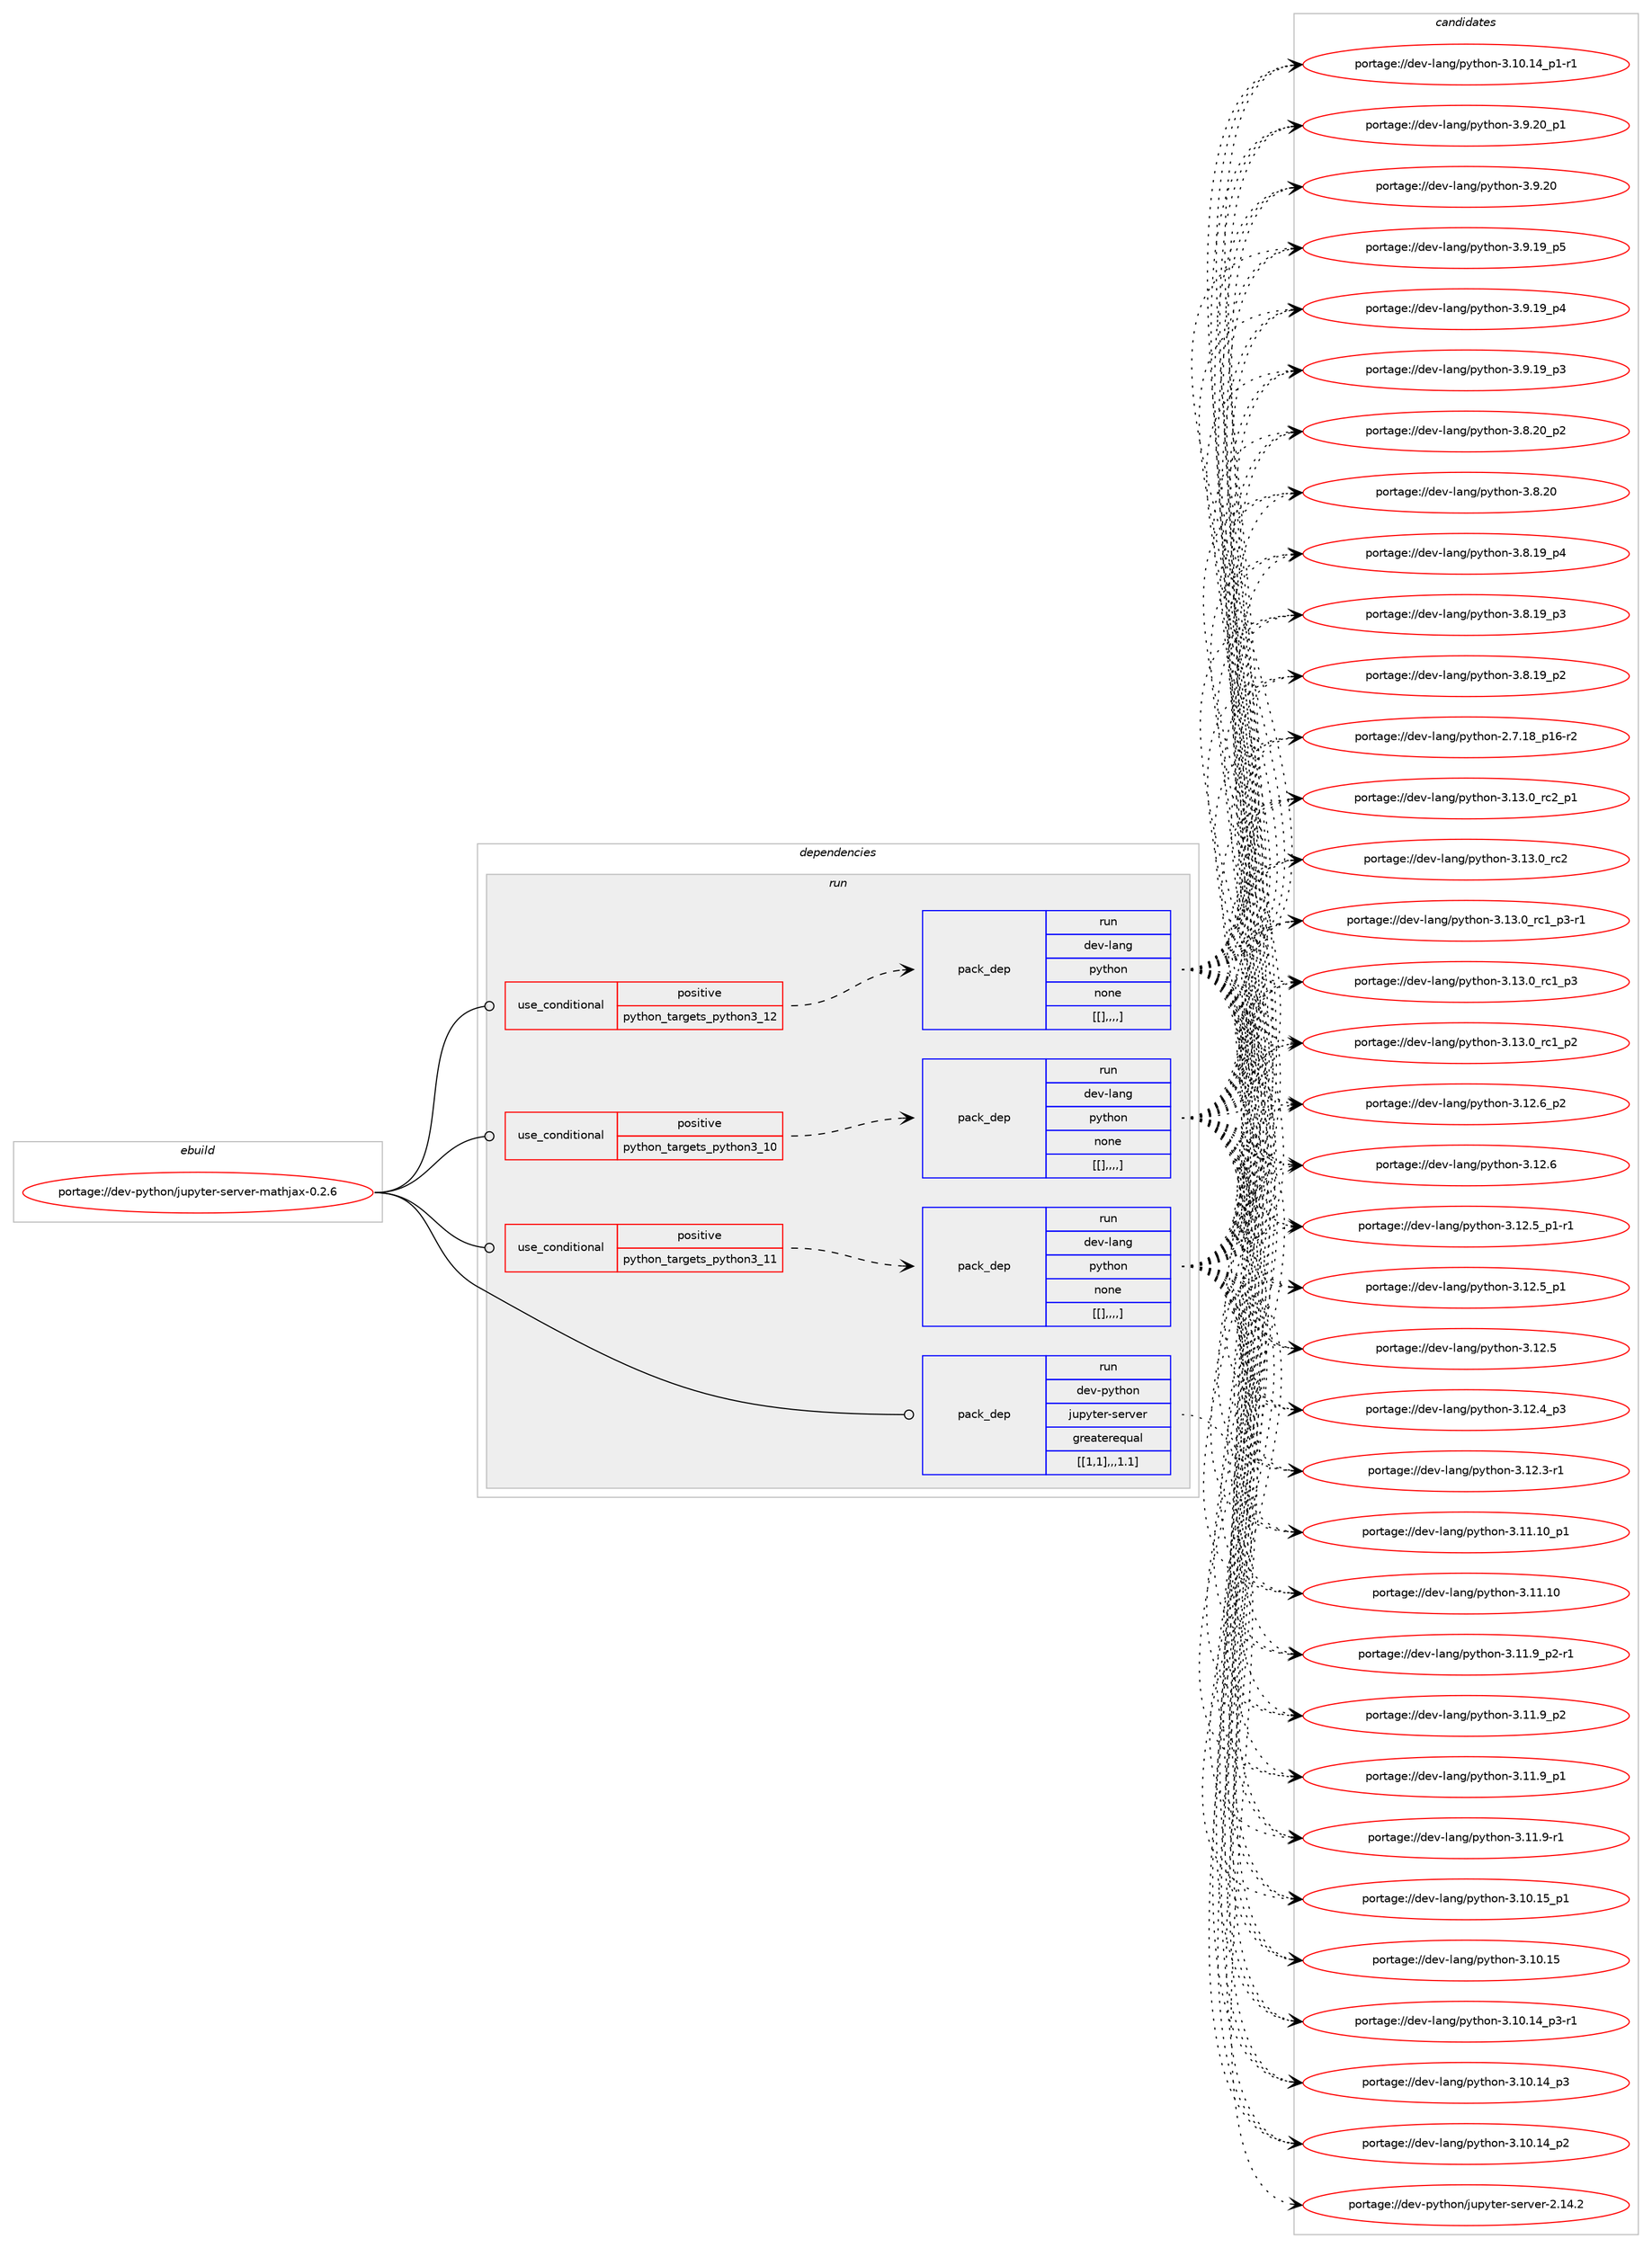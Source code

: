 digraph prolog {

# *************
# Graph options
# *************

newrank=true;
concentrate=true;
compound=true;
graph [rankdir=LR,fontname=Helvetica,fontsize=10,ranksep=1.5];#, ranksep=2.5, nodesep=0.2];
edge  [arrowhead=vee];
node  [fontname=Helvetica,fontsize=10];

# **********
# The ebuild
# **********

subgraph cluster_leftcol {
color=gray;
label=<<i>ebuild</i>>;
id [label="portage://dev-python/jupyter-server-mathjax-0.2.6", color=red, width=4, href="../dev-python/jupyter-server-mathjax-0.2.6.svg"];
}

# ****************
# The dependencies
# ****************

subgraph cluster_midcol {
color=gray;
label=<<i>dependencies</i>>;
subgraph cluster_compile {
fillcolor="#eeeeee";
style=filled;
label=<<i>compile</i>>;
}
subgraph cluster_compileandrun {
fillcolor="#eeeeee";
style=filled;
label=<<i>compile and run</i>>;
}
subgraph cluster_run {
fillcolor="#eeeeee";
style=filled;
label=<<i>run</i>>;
subgraph cond35201 {
dependency151190 [label=<<TABLE BORDER="0" CELLBORDER="1" CELLSPACING="0" CELLPADDING="4"><TR><TD ROWSPAN="3" CELLPADDING="10">use_conditional</TD></TR><TR><TD>positive</TD></TR><TR><TD>python_targets_python3_10</TD></TR></TABLE>>, shape=none, color=red];
subgraph pack114775 {
dependency151191 [label=<<TABLE BORDER="0" CELLBORDER="1" CELLSPACING="0" CELLPADDING="4" WIDTH="220"><TR><TD ROWSPAN="6" CELLPADDING="30">pack_dep</TD></TR><TR><TD WIDTH="110">run</TD></TR><TR><TD>dev-lang</TD></TR><TR><TD>python</TD></TR><TR><TD>none</TD></TR><TR><TD>[[],,,,]</TD></TR></TABLE>>, shape=none, color=blue];
}
dependency151190:e -> dependency151191:w [weight=20,style="dashed",arrowhead="vee"];
}
id:e -> dependency151190:w [weight=20,style="solid",arrowhead="odot"];
subgraph cond35202 {
dependency151192 [label=<<TABLE BORDER="0" CELLBORDER="1" CELLSPACING="0" CELLPADDING="4"><TR><TD ROWSPAN="3" CELLPADDING="10">use_conditional</TD></TR><TR><TD>positive</TD></TR><TR><TD>python_targets_python3_11</TD></TR></TABLE>>, shape=none, color=red];
subgraph pack114776 {
dependency151193 [label=<<TABLE BORDER="0" CELLBORDER="1" CELLSPACING="0" CELLPADDING="4" WIDTH="220"><TR><TD ROWSPAN="6" CELLPADDING="30">pack_dep</TD></TR><TR><TD WIDTH="110">run</TD></TR><TR><TD>dev-lang</TD></TR><TR><TD>python</TD></TR><TR><TD>none</TD></TR><TR><TD>[[],,,,]</TD></TR></TABLE>>, shape=none, color=blue];
}
dependency151192:e -> dependency151193:w [weight=20,style="dashed",arrowhead="vee"];
}
id:e -> dependency151192:w [weight=20,style="solid",arrowhead="odot"];
subgraph cond35203 {
dependency151194 [label=<<TABLE BORDER="0" CELLBORDER="1" CELLSPACING="0" CELLPADDING="4"><TR><TD ROWSPAN="3" CELLPADDING="10">use_conditional</TD></TR><TR><TD>positive</TD></TR><TR><TD>python_targets_python3_12</TD></TR></TABLE>>, shape=none, color=red];
subgraph pack114777 {
dependency151195 [label=<<TABLE BORDER="0" CELLBORDER="1" CELLSPACING="0" CELLPADDING="4" WIDTH="220"><TR><TD ROWSPAN="6" CELLPADDING="30">pack_dep</TD></TR><TR><TD WIDTH="110">run</TD></TR><TR><TD>dev-lang</TD></TR><TR><TD>python</TD></TR><TR><TD>none</TD></TR><TR><TD>[[],,,,]</TD></TR></TABLE>>, shape=none, color=blue];
}
dependency151194:e -> dependency151195:w [weight=20,style="dashed",arrowhead="vee"];
}
id:e -> dependency151194:w [weight=20,style="solid",arrowhead="odot"];
subgraph pack114778 {
dependency151196 [label=<<TABLE BORDER="0" CELLBORDER="1" CELLSPACING="0" CELLPADDING="4" WIDTH="220"><TR><TD ROWSPAN="6" CELLPADDING="30">pack_dep</TD></TR><TR><TD WIDTH="110">run</TD></TR><TR><TD>dev-python</TD></TR><TR><TD>jupyter-server</TD></TR><TR><TD>greaterequal</TD></TR><TR><TD>[[1,1],,,1.1]</TD></TR></TABLE>>, shape=none, color=blue];
}
id:e -> dependency151196:w [weight=20,style="solid",arrowhead="odot"];
}
}

# **************
# The candidates
# **************

subgraph cluster_choices {
rank=same;
color=gray;
label=<<i>candidates</i>>;

subgraph choice114775 {
color=black;
nodesep=1;
choice100101118451089711010347112121116104111110455146495146489511499509511249 [label="portage://dev-lang/python-3.13.0_rc2_p1", color=red, width=4,href="../dev-lang/python-3.13.0_rc2_p1.svg"];
choice10010111845108971101034711212111610411111045514649514648951149950 [label="portage://dev-lang/python-3.13.0_rc2", color=red, width=4,href="../dev-lang/python-3.13.0_rc2.svg"];
choice1001011184510897110103471121211161041111104551464951464895114994995112514511449 [label="portage://dev-lang/python-3.13.0_rc1_p3-r1", color=red, width=4,href="../dev-lang/python-3.13.0_rc1_p3-r1.svg"];
choice100101118451089711010347112121116104111110455146495146489511499499511251 [label="portage://dev-lang/python-3.13.0_rc1_p3", color=red, width=4,href="../dev-lang/python-3.13.0_rc1_p3.svg"];
choice100101118451089711010347112121116104111110455146495146489511499499511250 [label="portage://dev-lang/python-3.13.0_rc1_p2", color=red, width=4,href="../dev-lang/python-3.13.0_rc1_p2.svg"];
choice100101118451089711010347112121116104111110455146495046549511250 [label="portage://dev-lang/python-3.12.6_p2", color=red, width=4,href="../dev-lang/python-3.12.6_p2.svg"];
choice10010111845108971101034711212111610411111045514649504654 [label="portage://dev-lang/python-3.12.6", color=red, width=4,href="../dev-lang/python-3.12.6.svg"];
choice1001011184510897110103471121211161041111104551464950465395112494511449 [label="portage://dev-lang/python-3.12.5_p1-r1", color=red, width=4,href="../dev-lang/python-3.12.5_p1-r1.svg"];
choice100101118451089711010347112121116104111110455146495046539511249 [label="portage://dev-lang/python-3.12.5_p1", color=red, width=4,href="../dev-lang/python-3.12.5_p1.svg"];
choice10010111845108971101034711212111610411111045514649504653 [label="portage://dev-lang/python-3.12.5", color=red, width=4,href="../dev-lang/python-3.12.5.svg"];
choice100101118451089711010347112121116104111110455146495046529511251 [label="portage://dev-lang/python-3.12.4_p3", color=red, width=4,href="../dev-lang/python-3.12.4_p3.svg"];
choice100101118451089711010347112121116104111110455146495046514511449 [label="portage://dev-lang/python-3.12.3-r1", color=red, width=4,href="../dev-lang/python-3.12.3-r1.svg"];
choice10010111845108971101034711212111610411111045514649494649489511249 [label="portage://dev-lang/python-3.11.10_p1", color=red, width=4,href="../dev-lang/python-3.11.10_p1.svg"];
choice1001011184510897110103471121211161041111104551464949464948 [label="portage://dev-lang/python-3.11.10", color=red, width=4,href="../dev-lang/python-3.11.10.svg"];
choice1001011184510897110103471121211161041111104551464949465795112504511449 [label="portage://dev-lang/python-3.11.9_p2-r1", color=red, width=4,href="../dev-lang/python-3.11.9_p2-r1.svg"];
choice100101118451089711010347112121116104111110455146494946579511250 [label="portage://dev-lang/python-3.11.9_p2", color=red, width=4,href="../dev-lang/python-3.11.9_p2.svg"];
choice100101118451089711010347112121116104111110455146494946579511249 [label="portage://dev-lang/python-3.11.9_p1", color=red, width=4,href="../dev-lang/python-3.11.9_p1.svg"];
choice100101118451089711010347112121116104111110455146494946574511449 [label="portage://dev-lang/python-3.11.9-r1", color=red, width=4,href="../dev-lang/python-3.11.9-r1.svg"];
choice10010111845108971101034711212111610411111045514649484649539511249 [label="portage://dev-lang/python-3.10.15_p1", color=red, width=4,href="../dev-lang/python-3.10.15_p1.svg"];
choice1001011184510897110103471121211161041111104551464948464953 [label="portage://dev-lang/python-3.10.15", color=red, width=4,href="../dev-lang/python-3.10.15.svg"];
choice100101118451089711010347112121116104111110455146494846495295112514511449 [label="portage://dev-lang/python-3.10.14_p3-r1", color=red, width=4,href="../dev-lang/python-3.10.14_p3-r1.svg"];
choice10010111845108971101034711212111610411111045514649484649529511251 [label="portage://dev-lang/python-3.10.14_p3", color=red, width=4,href="../dev-lang/python-3.10.14_p3.svg"];
choice10010111845108971101034711212111610411111045514649484649529511250 [label="portage://dev-lang/python-3.10.14_p2", color=red, width=4,href="../dev-lang/python-3.10.14_p2.svg"];
choice100101118451089711010347112121116104111110455146494846495295112494511449 [label="portage://dev-lang/python-3.10.14_p1-r1", color=red, width=4,href="../dev-lang/python-3.10.14_p1-r1.svg"];
choice100101118451089711010347112121116104111110455146574650489511249 [label="portage://dev-lang/python-3.9.20_p1", color=red, width=4,href="../dev-lang/python-3.9.20_p1.svg"];
choice10010111845108971101034711212111610411111045514657465048 [label="portage://dev-lang/python-3.9.20", color=red, width=4,href="../dev-lang/python-3.9.20.svg"];
choice100101118451089711010347112121116104111110455146574649579511253 [label="portage://dev-lang/python-3.9.19_p5", color=red, width=4,href="../dev-lang/python-3.9.19_p5.svg"];
choice100101118451089711010347112121116104111110455146574649579511252 [label="portage://dev-lang/python-3.9.19_p4", color=red, width=4,href="../dev-lang/python-3.9.19_p4.svg"];
choice100101118451089711010347112121116104111110455146574649579511251 [label="portage://dev-lang/python-3.9.19_p3", color=red, width=4,href="../dev-lang/python-3.9.19_p3.svg"];
choice100101118451089711010347112121116104111110455146564650489511250 [label="portage://dev-lang/python-3.8.20_p2", color=red, width=4,href="../dev-lang/python-3.8.20_p2.svg"];
choice10010111845108971101034711212111610411111045514656465048 [label="portage://dev-lang/python-3.8.20", color=red, width=4,href="../dev-lang/python-3.8.20.svg"];
choice100101118451089711010347112121116104111110455146564649579511252 [label="portage://dev-lang/python-3.8.19_p4", color=red, width=4,href="../dev-lang/python-3.8.19_p4.svg"];
choice100101118451089711010347112121116104111110455146564649579511251 [label="portage://dev-lang/python-3.8.19_p3", color=red, width=4,href="../dev-lang/python-3.8.19_p3.svg"];
choice100101118451089711010347112121116104111110455146564649579511250 [label="portage://dev-lang/python-3.8.19_p2", color=red, width=4,href="../dev-lang/python-3.8.19_p2.svg"];
choice100101118451089711010347112121116104111110455046554649569511249544511450 [label="portage://dev-lang/python-2.7.18_p16-r2", color=red, width=4,href="../dev-lang/python-2.7.18_p16-r2.svg"];
dependency151191:e -> choice100101118451089711010347112121116104111110455146495146489511499509511249:w [style=dotted,weight="100"];
dependency151191:e -> choice10010111845108971101034711212111610411111045514649514648951149950:w [style=dotted,weight="100"];
dependency151191:e -> choice1001011184510897110103471121211161041111104551464951464895114994995112514511449:w [style=dotted,weight="100"];
dependency151191:e -> choice100101118451089711010347112121116104111110455146495146489511499499511251:w [style=dotted,weight="100"];
dependency151191:e -> choice100101118451089711010347112121116104111110455146495146489511499499511250:w [style=dotted,weight="100"];
dependency151191:e -> choice100101118451089711010347112121116104111110455146495046549511250:w [style=dotted,weight="100"];
dependency151191:e -> choice10010111845108971101034711212111610411111045514649504654:w [style=dotted,weight="100"];
dependency151191:e -> choice1001011184510897110103471121211161041111104551464950465395112494511449:w [style=dotted,weight="100"];
dependency151191:e -> choice100101118451089711010347112121116104111110455146495046539511249:w [style=dotted,weight="100"];
dependency151191:e -> choice10010111845108971101034711212111610411111045514649504653:w [style=dotted,weight="100"];
dependency151191:e -> choice100101118451089711010347112121116104111110455146495046529511251:w [style=dotted,weight="100"];
dependency151191:e -> choice100101118451089711010347112121116104111110455146495046514511449:w [style=dotted,weight="100"];
dependency151191:e -> choice10010111845108971101034711212111610411111045514649494649489511249:w [style=dotted,weight="100"];
dependency151191:e -> choice1001011184510897110103471121211161041111104551464949464948:w [style=dotted,weight="100"];
dependency151191:e -> choice1001011184510897110103471121211161041111104551464949465795112504511449:w [style=dotted,weight="100"];
dependency151191:e -> choice100101118451089711010347112121116104111110455146494946579511250:w [style=dotted,weight="100"];
dependency151191:e -> choice100101118451089711010347112121116104111110455146494946579511249:w [style=dotted,weight="100"];
dependency151191:e -> choice100101118451089711010347112121116104111110455146494946574511449:w [style=dotted,weight="100"];
dependency151191:e -> choice10010111845108971101034711212111610411111045514649484649539511249:w [style=dotted,weight="100"];
dependency151191:e -> choice1001011184510897110103471121211161041111104551464948464953:w [style=dotted,weight="100"];
dependency151191:e -> choice100101118451089711010347112121116104111110455146494846495295112514511449:w [style=dotted,weight="100"];
dependency151191:e -> choice10010111845108971101034711212111610411111045514649484649529511251:w [style=dotted,weight="100"];
dependency151191:e -> choice10010111845108971101034711212111610411111045514649484649529511250:w [style=dotted,weight="100"];
dependency151191:e -> choice100101118451089711010347112121116104111110455146494846495295112494511449:w [style=dotted,weight="100"];
dependency151191:e -> choice100101118451089711010347112121116104111110455146574650489511249:w [style=dotted,weight="100"];
dependency151191:e -> choice10010111845108971101034711212111610411111045514657465048:w [style=dotted,weight="100"];
dependency151191:e -> choice100101118451089711010347112121116104111110455146574649579511253:w [style=dotted,weight="100"];
dependency151191:e -> choice100101118451089711010347112121116104111110455146574649579511252:w [style=dotted,weight="100"];
dependency151191:e -> choice100101118451089711010347112121116104111110455146574649579511251:w [style=dotted,weight="100"];
dependency151191:e -> choice100101118451089711010347112121116104111110455146564650489511250:w [style=dotted,weight="100"];
dependency151191:e -> choice10010111845108971101034711212111610411111045514656465048:w [style=dotted,weight="100"];
dependency151191:e -> choice100101118451089711010347112121116104111110455146564649579511252:w [style=dotted,weight="100"];
dependency151191:e -> choice100101118451089711010347112121116104111110455146564649579511251:w [style=dotted,weight="100"];
dependency151191:e -> choice100101118451089711010347112121116104111110455146564649579511250:w [style=dotted,weight="100"];
dependency151191:e -> choice100101118451089711010347112121116104111110455046554649569511249544511450:w [style=dotted,weight="100"];
}
subgraph choice114776 {
color=black;
nodesep=1;
choice100101118451089711010347112121116104111110455146495146489511499509511249 [label="portage://dev-lang/python-3.13.0_rc2_p1", color=red, width=4,href="../dev-lang/python-3.13.0_rc2_p1.svg"];
choice10010111845108971101034711212111610411111045514649514648951149950 [label="portage://dev-lang/python-3.13.0_rc2", color=red, width=4,href="../dev-lang/python-3.13.0_rc2.svg"];
choice1001011184510897110103471121211161041111104551464951464895114994995112514511449 [label="portage://dev-lang/python-3.13.0_rc1_p3-r1", color=red, width=4,href="../dev-lang/python-3.13.0_rc1_p3-r1.svg"];
choice100101118451089711010347112121116104111110455146495146489511499499511251 [label="portage://dev-lang/python-3.13.0_rc1_p3", color=red, width=4,href="../dev-lang/python-3.13.0_rc1_p3.svg"];
choice100101118451089711010347112121116104111110455146495146489511499499511250 [label="portage://dev-lang/python-3.13.0_rc1_p2", color=red, width=4,href="../dev-lang/python-3.13.0_rc1_p2.svg"];
choice100101118451089711010347112121116104111110455146495046549511250 [label="portage://dev-lang/python-3.12.6_p2", color=red, width=4,href="../dev-lang/python-3.12.6_p2.svg"];
choice10010111845108971101034711212111610411111045514649504654 [label="portage://dev-lang/python-3.12.6", color=red, width=4,href="../dev-lang/python-3.12.6.svg"];
choice1001011184510897110103471121211161041111104551464950465395112494511449 [label="portage://dev-lang/python-3.12.5_p1-r1", color=red, width=4,href="../dev-lang/python-3.12.5_p1-r1.svg"];
choice100101118451089711010347112121116104111110455146495046539511249 [label="portage://dev-lang/python-3.12.5_p1", color=red, width=4,href="../dev-lang/python-3.12.5_p1.svg"];
choice10010111845108971101034711212111610411111045514649504653 [label="portage://dev-lang/python-3.12.5", color=red, width=4,href="../dev-lang/python-3.12.5.svg"];
choice100101118451089711010347112121116104111110455146495046529511251 [label="portage://dev-lang/python-3.12.4_p3", color=red, width=4,href="../dev-lang/python-3.12.4_p3.svg"];
choice100101118451089711010347112121116104111110455146495046514511449 [label="portage://dev-lang/python-3.12.3-r1", color=red, width=4,href="../dev-lang/python-3.12.3-r1.svg"];
choice10010111845108971101034711212111610411111045514649494649489511249 [label="portage://dev-lang/python-3.11.10_p1", color=red, width=4,href="../dev-lang/python-3.11.10_p1.svg"];
choice1001011184510897110103471121211161041111104551464949464948 [label="portage://dev-lang/python-3.11.10", color=red, width=4,href="../dev-lang/python-3.11.10.svg"];
choice1001011184510897110103471121211161041111104551464949465795112504511449 [label="portage://dev-lang/python-3.11.9_p2-r1", color=red, width=4,href="../dev-lang/python-3.11.9_p2-r1.svg"];
choice100101118451089711010347112121116104111110455146494946579511250 [label="portage://dev-lang/python-3.11.9_p2", color=red, width=4,href="../dev-lang/python-3.11.9_p2.svg"];
choice100101118451089711010347112121116104111110455146494946579511249 [label="portage://dev-lang/python-3.11.9_p1", color=red, width=4,href="../dev-lang/python-3.11.9_p1.svg"];
choice100101118451089711010347112121116104111110455146494946574511449 [label="portage://dev-lang/python-3.11.9-r1", color=red, width=4,href="../dev-lang/python-3.11.9-r1.svg"];
choice10010111845108971101034711212111610411111045514649484649539511249 [label="portage://dev-lang/python-3.10.15_p1", color=red, width=4,href="../dev-lang/python-3.10.15_p1.svg"];
choice1001011184510897110103471121211161041111104551464948464953 [label="portage://dev-lang/python-3.10.15", color=red, width=4,href="../dev-lang/python-3.10.15.svg"];
choice100101118451089711010347112121116104111110455146494846495295112514511449 [label="portage://dev-lang/python-3.10.14_p3-r1", color=red, width=4,href="../dev-lang/python-3.10.14_p3-r1.svg"];
choice10010111845108971101034711212111610411111045514649484649529511251 [label="portage://dev-lang/python-3.10.14_p3", color=red, width=4,href="../dev-lang/python-3.10.14_p3.svg"];
choice10010111845108971101034711212111610411111045514649484649529511250 [label="portage://dev-lang/python-3.10.14_p2", color=red, width=4,href="../dev-lang/python-3.10.14_p2.svg"];
choice100101118451089711010347112121116104111110455146494846495295112494511449 [label="portage://dev-lang/python-3.10.14_p1-r1", color=red, width=4,href="../dev-lang/python-3.10.14_p1-r1.svg"];
choice100101118451089711010347112121116104111110455146574650489511249 [label="portage://dev-lang/python-3.9.20_p1", color=red, width=4,href="../dev-lang/python-3.9.20_p1.svg"];
choice10010111845108971101034711212111610411111045514657465048 [label="portage://dev-lang/python-3.9.20", color=red, width=4,href="../dev-lang/python-3.9.20.svg"];
choice100101118451089711010347112121116104111110455146574649579511253 [label="portage://dev-lang/python-3.9.19_p5", color=red, width=4,href="../dev-lang/python-3.9.19_p5.svg"];
choice100101118451089711010347112121116104111110455146574649579511252 [label="portage://dev-lang/python-3.9.19_p4", color=red, width=4,href="../dev-lang/python-3.9.19_p4.svg"];
choice100101118451089711010347112121116104111110455146574649579511251 [label="portage://dev-lang/python-3.9.19_p3", color=red, width=4,href="../dev-lang/python-3.9.19_p3.svg"];
choice100101118451089711010347112121116104111110455146564650489511250 [label="portage://dev-lang/python-3.8.20_p2", color=red, width=4,href="../dev-lang/python-3.8.20_p2.svg"];
choice10010111845108971101034711212111610411111045514656465048 [label="portage://dev-lang/python-3.8.20", color=red, width=4,href="../dev-lang/python-3.8.20.svg"];
choice100101118451089711010347112121116104111110455146564649579511252 [label="portage://dev-lang/python-3.8.19_p4", color=red, width=4,href="../dev-lang/python-3.8.19_p4.svg"];
choice100101118451089711010347112121116104111110455146564649579511251 [label="portage://dev-lang/python-3.8.19_p3", color=red, width=4,href="../dev-lang/python-3.8.19_p3.svg"];
choice100101118451089711010347112121116104111110455146564649579511250 [label="portage://dev-lang/python-3.8.19_p2", color=red, width=4,href="../dev-lang/python-3.8.19_p2.svg"];
choice100101118451089711010347112121116104111110455046554649569511249544511450 [label="portage://dev-lang/python-2.7.18_p16-r2", color=red, width=4,href="../dev-lang/python-2.7.18_p16-r2.svg"];
dependency151193:e -> choice100101118451089711010347112121116104111110455146495146489511499509511249:w [style=dotted,weight="100"];
dependency151193:e -> choice10010111845108971101034711212111610411111045514649514648951149950:w [style=dotted,weight="100"];
dependency151193:e -> choice1001011184510897110103471121211161041111104551464951464895114994995112514511449:w [style=dotted,weight="100"];
dependency151193:e -> choice100101118451089711010347112121116104111110455146495146489511499499511251:w [style=dotted,weight="100"];
dependency151193:e -> choice100101118451089711010347112121116104111110455146495146489511499499511250:w [style=dotted,weight="100"];
dependency151193:e -> choice100101118451089711010347112121116104111110455146495046549511250:w [style=dotted,weight="100"];
dependency151193:e -> choice10010111845108971101034711212111610411111045514649504654:w [style=dotted,weight="100"];
dependency151193:e -> choice1001011184510897110103471121211161041111104551464950465395112494511449:w [style=dotted,weight="100"];
dependency151193:e -> choice100101118451089711010347112121116104111110455146495046539511249:w [style=dotted,weight="100"];
dependency151193:e -> choice10010111845108971101034711212111610411111045514649504653:w [style=dotted,weight="100"];
dependency151193:e -> choice100101118451089711010347112121116104111110455146495046529511251:w [style=dotted,weight="100"];
dependency151193:e -> choice100101118451089711010347112121116104111110455146495046514511449:w [style=dotted,weight="100"];
dependency151193:e -> choice10010111845108971101034711212111610411111045514649494649489511249:w [style=dotted,weight="100"];
dependency151193:e -> choice1001011184510897110103471121211161041111104551464949464948:w [style=dotted,weight="100"];
dependency151193:e -> choice1001011184510897110103471121211161041111104551464949465795112504511449:w [style=dotted,weight="100"];
dependency151193:e -> choice100101118451089711010347112121116104111110455146494946579511250:w [style=dotted,weight="100"];
dependency151193:e -> choice100101118451089711010347112121116104111110455146494946579511249:w [style=dotted,weight="100"];
dependency151193:e -> choice100101118451089711010347112121116104111110455146494946574511449:w [style=dotted,weight="100"];
dependency151193:e -> choice10010111845108971101034711212111610411111045514649484649539511249:w [style=dotted,weight="100"];
dependency151193:e -> choice1001011184510897110103471121211161041111104551464948464953:w [style=dotted,weight="100"];
dependency151193:e -> choice100101118451089711010347112121116104111110455146494846495295112514511449:w [style=dotted,weight="100"];
dependency151193:e -> choice10010111845108971101034711212111610411111045514649484649529511251:w [style=dotted,weight="100"];
dependency151193:e -> choice10010111845108971101034711212111610411111045514649484649529511250:w [style=dotted,weight="100"];
dependency151193:e -> choice100101118451089711010347112121116104111110455146494846495295112494511449:w [style=dotted,weight="100"];
dependency151193:e -> choice100101118451089711010347112121116104111110455146574650489511249:w [style=dotted,weight="100"];
dependency151193:e -> choice10010111845108971101034711212111610411111045514657465048:w [style=dotted,weight="100"];
dependency151193:e -> choice100101118451089711010347112121116104111110455146574649579511253:w [style=dotted,weight="100"];
dependency151193:e -> choice100101118451089711010347112121116104111110455146574649579511252:w [style=dotted,weight="100"];
dependency151193:e -> choice100101118451089711010347112121116104111110455146574649579511251:w [style=dotted,weight="100"];
dependency151193:e -> choice100101118451089711010347112121116104111110455146564650489511250:w [style=dotted,weight="100"];
dependency151193:e -> choice10010111845108971101034711212111610411111045514656465048:w [style=dotted,weight="100"];
dependency151193:e -> choice100101118451089711010347112121116104111110455146564649579511252:w [style=dotted,weight="100"];
dependency151193:e -> choice100101118451089711010347112121116104111110455146564649579511251:w [style=dotted,weight="100"];
dependency151193:e -> choice100101118451089711010347112121116104111110455146564649579511250:w [style=dotted,weight="100"];
dependency151193:e -> choice100101118451089711010347112121116104111110455046554649569511249544511450:w [style=dotted,weight="100"];
}
subgraph choice114777 {
color=black;
nodesep=1;
choice100101118451089711010347112121116104111110455146495146489511499509511249 [label="portage://dev-lang/python-3.13.0_rc2_p1", color=red, width=4,href="../dev-lang/python-3.13.0_rc2_p1.svg"];
choice10010111845108971101034711212111610411111045514649514648951149950 [label="portage://dev-lang/python-3.13.0_rc2", color=red, width=4,href="../dev-lang/python-3.13.0_rc2.svg"];
choice1001011184510897110103471121211161041111104551464951464895114994995112514511449 [label="portage://dev-lang/python-3.13.0_rc1_p3-r1", color=red, width=4,href="../dev-lang/python-3.13.0_rc1_p3-r1.svg"];
choice100101118451089711010347112121116104111110455146495146489511499499511251 [label="portage://dev-lang/python-3.13.0_rc1_p3", color=red, width=4,href="../dev-lang/python-3.13.0_rc1_p3.svg"];
choice100101118451089711010347112121116104111110455146495146489511499499511250 [label="portage://dev-lang/python-3.13.0_rc1_p2", color=red, width=4,href="../dev-lang/python-3.13.0_rc1_p2.svg"];
choice100101118451089711010347112121116104111110455146495046549511250 [label="portage://dev-lang/python-3.12.6_p2", color=red, width=4,href="../dev-lang/python-3.12.6_p2.svg"];
choice10010111845108971101034711212111610411111045514649504654 [label="portage://dev-lang/python-3.12.6", color=red, width=4,href="../dev-lang/python-3.12.6.svg"];
choice1001011184510897110103471121211161041111104551464950465395112494511449 [label="portage://dev-lang/python-3.12.5_p1-r1", color=red, width=4,href="../dev-lang/python-3.12.5_p1-r1.svg"];
choice100101118451089711010347112121116104111110455146495046539511249 [label="portage://dev-lang/python-3.12.5_p1", color=red, width=4,href="../dev-lang/python-3.12.5_p1.svg"];
choice10010111845108971101034711212111610411111045514649504653 [label="portage://dev-lang/python-3.12.5", color=red, width=4,href="../dev-lang/python-3.12.5.svg"];
choice100101118451089711010347112121116104111110455146495046529511251 [label="portage://dev-lang/python-3.12.4_p3", color=red, width=4,href="../dev-lang/python-3.12.4_p3.svg"];
choice100101118451089711010347112121116104111110455146495046514511449 [label="portage://dev-lang/python-3.12.3-r1", color=red, width=4,href="../dev-lang/python-3.12.3-r1.svg"];
choice10010111845108971101034711212111610411111045514649494649489511249 [label="portage://dev-lang/python-3.11.10_p1", color=red, width=4,href="../dev-lang/python-3.11.10_p1.svg"];
choice1001011184510897110103471121211161041111104551464949464948 [label="portage://dev-lang/python-3.11.10", color=red, width=4,href="../dev-lang/python-3.11.10.svg"];
choice1001011184510897110103471121211161041111104551464949465795112504511449 [label="portage://dev-lang/python-3.11.9_p2-r1", color=red, width=4,href="../dev-lang/python-3.11.9_p2-r1.svg"];
choice100101118451089711010347112121116104111110455146494946579511250 [label="portage://dev-lang/python-3.11.9_p2", color=red, width=4,href="../dev-lang/python-3.11.9_p2.svg"];
choice100101118451089711010347112121116104111110455146494946579511249 [label="portage://dev-lang/python-3.11.9_p1", color=red, width=4,href="../dev-lang/python-3.11.9_p1.svg"];
choice100101118451089711010347112121116104111110455146494946574511449 [label="portage://dev-lang/python-3.11.9-r1", color=red, width=4,href="../dev-lang/python-3.11.9-r1.svg"];
choice10010111845108971101034711212111610411111045514649484649539511249 [label="portage://dev-lang/python-3.10.15_p1", color=red, width=4,href="../dev-lang/python-3.10.15_p1.svg"];
choice1001011184510897110103471121211161041111104551464948464953 [label="portage://dev-lang/python-3.10.15", color=red, width=4,href="../dev-lang/python-3.10.15.svg"];
choice100101118451089711010347112121116104111110455146494846495295112514511449 [label="portage://dev-lang/python-3.10.14_p3-r1", color=red, width=4,href="../dev-lang/python-3.10.14_p3-r1.svg"];
choice10010111845108971101034711212111610411111045514649484649529511251 [label="portage://dev-lang/python-3.10.14_p3", color=red, width=4,href="../dev-lang/python-3.10.14_p3.svg"];
choice10010111845108971101034711212111610411111045514649484649529511250 [label="portage://dev-lang/python-3.10.14_p2", color=red, width=4,href="../dev-lang/python-3.10.14_p2.svg"];
choice100101118451089711010347112121116104111110455146494846495295112494511449 [label="portage://dev-lang/python-3.10.14_p1-r1", color=red, width=4,href="../dev-lang/python-3.10.14_p1-r1.svg"];
choice100101118451089711010347112121116104111110455146574650489511249 [label="portage://dev-lang/python-3.9.20_p1", color=red, width=4,href="../dev-lang/python-3.9.20_p1.svg"];
choice10010111845108971101034711212111610411111045514657465048 [label="portage://dev-lang/python-3.9.20", color=red, width=4,href="../dev-lang/python-3.9.20.svg"];
choice100101118451089711010347112121116104111110455146574649579511253 [label="portage://dev-lang/python-3.9.19_p5", color=red, width=4,href="../dev-lang/python-3.9.19_p5.svg"];
choice100101118451089711010347112121116104111110455146574649579511252 [label="portage://dev-lang/python-3.9.19_p4", color=red, width=4,href="../dev-lang/python-3.9.19_p4.svg"];
choice100101118451089711010347112121116104111110455146574649579511251 [label="portage://dev-lang/python-3.9.19_p3", color=red, width=4,href="../dev-lang/python-3.9.19_p3.svg"];
choice100101118451089711010347112121116104111110455146564650489511250 [label="portage://dev-lang/python-3.8.20_p2", color=red, width=4,href="../dev-lang/python-3.8.20_p2.svg"];
choice10010111845108971101034711212111610411111045514656465048 [label="portage://dev-lang/python-3.8.20", color=red, width=4,href="../dev-lang/python-3.8.20.svg"];
choice100101118451089711010347112121116104111110455146564649579511252 [label="portage://dev-lang/python-3.8.19_p4", color=red, width=4,href="../dev-lang/python-3.8.19_p4.svg"];
choice100101118451089711010347112121116104111110455146564649579511251 [label="portage://dev-lang/python-3.8.19_p3", color=red, width=4,href="../dev-lang/python-3.8.19_p3.svg"];
choice100101118451089711010347112121116104111110455146564649579511250 [label="portage://dev-lang/python-3.8.19_p2", color=red, width=4,href="../dev-lang/python-3.8.19_p2.svg"];
choice100101118451089711010347112121116104111110455046554649569511249544511450 [label="portage://dev-lang/python-2.7.18_p16-r2", color=red, width=4,href="../dev-lang/python-2.7.18_p16-r2.svg"];
dependency151195:e -> choice100101118451089711010347112121116104111110455146495146489511499509511249:w [style=dotted,weight="100"];
dependency151195:e -> choice10010111845108971101034711212111610411111045514649514648951149950:w [style=dotted,weight="100"];
dependency151195:e -> choice1001011184510897110103471121211161041111104551464951464895114994995112514511449:w [style=dotted,weight="100"];
dependency151195:e -> choice100101118451089711010347112121116104111110455146495146489511499499511251:w [style=dotted,weight="100"];
dependency151195:e -> choice100101118451089711010347112121116104111110455146495146489511499499511250:w [style=dotted,weight="100"];
dependency151195:e -> choice100101118451089711010347112121116104111110455146495046549511250:w [style=dotted,weight="100"];
dependency151195:e -> choice10010111845108971101034711212111610411111045514649504654:w [style=dotted,weight="100"];
dependency151195:e -> choice1001011184510897110103471121211161041111104551464950465395112494511449:w [style=dotted,weight="100"];
dependency151195:e -> choice100101118451089711010347112121116104111110455146495046539511249:w [style=dotted,weight="100"];
dependency151195:e -> choice10010111845108971101034711212111610411111045514649504653:w [style=dotted,weight="100"];
dependency151195:e -> choice100101118451089711010347112121116104111110455146495046529511251:w [style=dotted,weight="100"];
dependency151195:e -> choice100101118451089711010347112121116104111110455146495046514511449:w [style=dotted,weight="100"];
dependency151195:e -> choice10010111845108971101034711212111610411111045514649494649489511249:w [style=dotted,weight="100"];
dependency151195:e -> choice1001011184510897110103471121211161041111104551464949464948:w [style=dotted,weight="100"];
dependency151195:e -> choice1001011184510897110103471121211161041111104551464949465795112504511449:w [style=dotted,weight="100"];
dependency151195:e -> choice100101118451089711010347112121116104111110455146494946579511250:w [style=dotted,weight="100"];
dependency151195:e -> choice100101118451089711010347112121116104111110455146494946579511249:w [style=dotted,weight="100"];
dependency151195:e -> choice100101118451089711010347112121116104111110455146494946574511449:w [style=dotted,weight="100"];
dependency151195:e -> choice10010111845108971101034711212111610411111045514649484649539511249:w [style=dotted,weight="100"];
dependency151195:e -> choice1001011184510897110103471121211161041111104551464948464953:w [style=dotted,weight="100"];
dependency151195:e -> choice100101118451089711010347112121116104111110455146494846495295112514511449:w [style=dotted,weight="100"];
dependency151195:e -> choice10010111845108971101034711212111610411111045514649484649529511251:w [style=dotted,weight="100"];
dependency151195:e -> choice10010111845108971101034711212111610411111045514649484649529511250:w [style=dotted,weight="100"];
dependency151195:e -> choice100101118451089711010347112121116104111110455146494846495295112494511449:w [style=dotted,weight="100"];
dependency151195:e -> choice100101118451089711010347112121116104111110455146574650489511249:w [style=dotted,weight="100"];
dependency151195:e -> choice10010111845108971101034711212111610411111045514657465048:w [style=dotted,weight="100"];
dependency151195:e -> choice100101118451089711010347112121116104111110455146574649579511253:w [style=dotted,weight="100"];
dependency151195:e -> choice100101118451089711010347112121116104111110455146574649579511252:w [style=dotted,weight="100"];
dependency151195:e -> choice100101118451089711010347112121116104111110455146574649579511251:w [style=dotted,weight="100"];
dependency151195:e -> choice100101118451089711010347112121116104111110455146564650489511250:w [style=dotted,weight="100"];
dependency151195:e -> choice10010111845108971101034711212111610411111045514656465048:w [style=dotted,weight="100"];
dependency151195:e -> choice100101118451089711010347112121116104111110455146564649579511252:w [style=dotted,weight="100"];
dependency151195:e -> choice100101118451089711010347112121116104111110455146564649579511251:w [style=dotted,weight="100"];
dependency151195:e -> choice100101118451089711010347112121116104111110455146564649579511250:w [style=dotted,weight="100"];
dependency151195:e -> choice100101118451089711010347112121116104111110455046554649569511249544511450:w [style=dotted,weight="100"];
}
subgraph choice114778 {
color=black;
nodesep=1;
choice10010111845112121116104111110471061171121211161011144511510111411810111445504649524650 [label="portage://dev-python/jupyter-server-2.14.2", color=red, width=4,href="../dev-python/jupyter-server-2.14.2.svg"];
dependency151196:e -> choice10010111845112121116104111110471061171121211161011144511510111411810111445504649524650:w [style=dotted,weight="100"];
}
}

}
